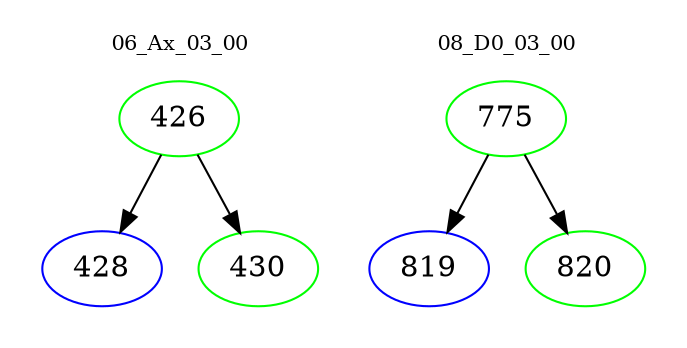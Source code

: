 digraph{
subgraph cluster_0 {
color = white
label = "06_Ax_03_00";
fontsize=10;
T0_426 [label="426", color="green"]
T0_426 -> T0_428 [color="black"]
T0_428 [label="428", color="blue"]
T0_426 -> T0_430 [color="black"]
T0_430 [label="430", color="green"]
}
subgraph cluster_1 {
color = white
label = "08_D0_03_00";
fontsize=10;
T1_775 [label="775", color="green"]
T1_775 -> T1_819 [color="black"]
T1_819 [label="819", color="blue"]
T1_775 -> T1_820 [color="black"]
T1_820 [label="820", color="green"]
}
}
